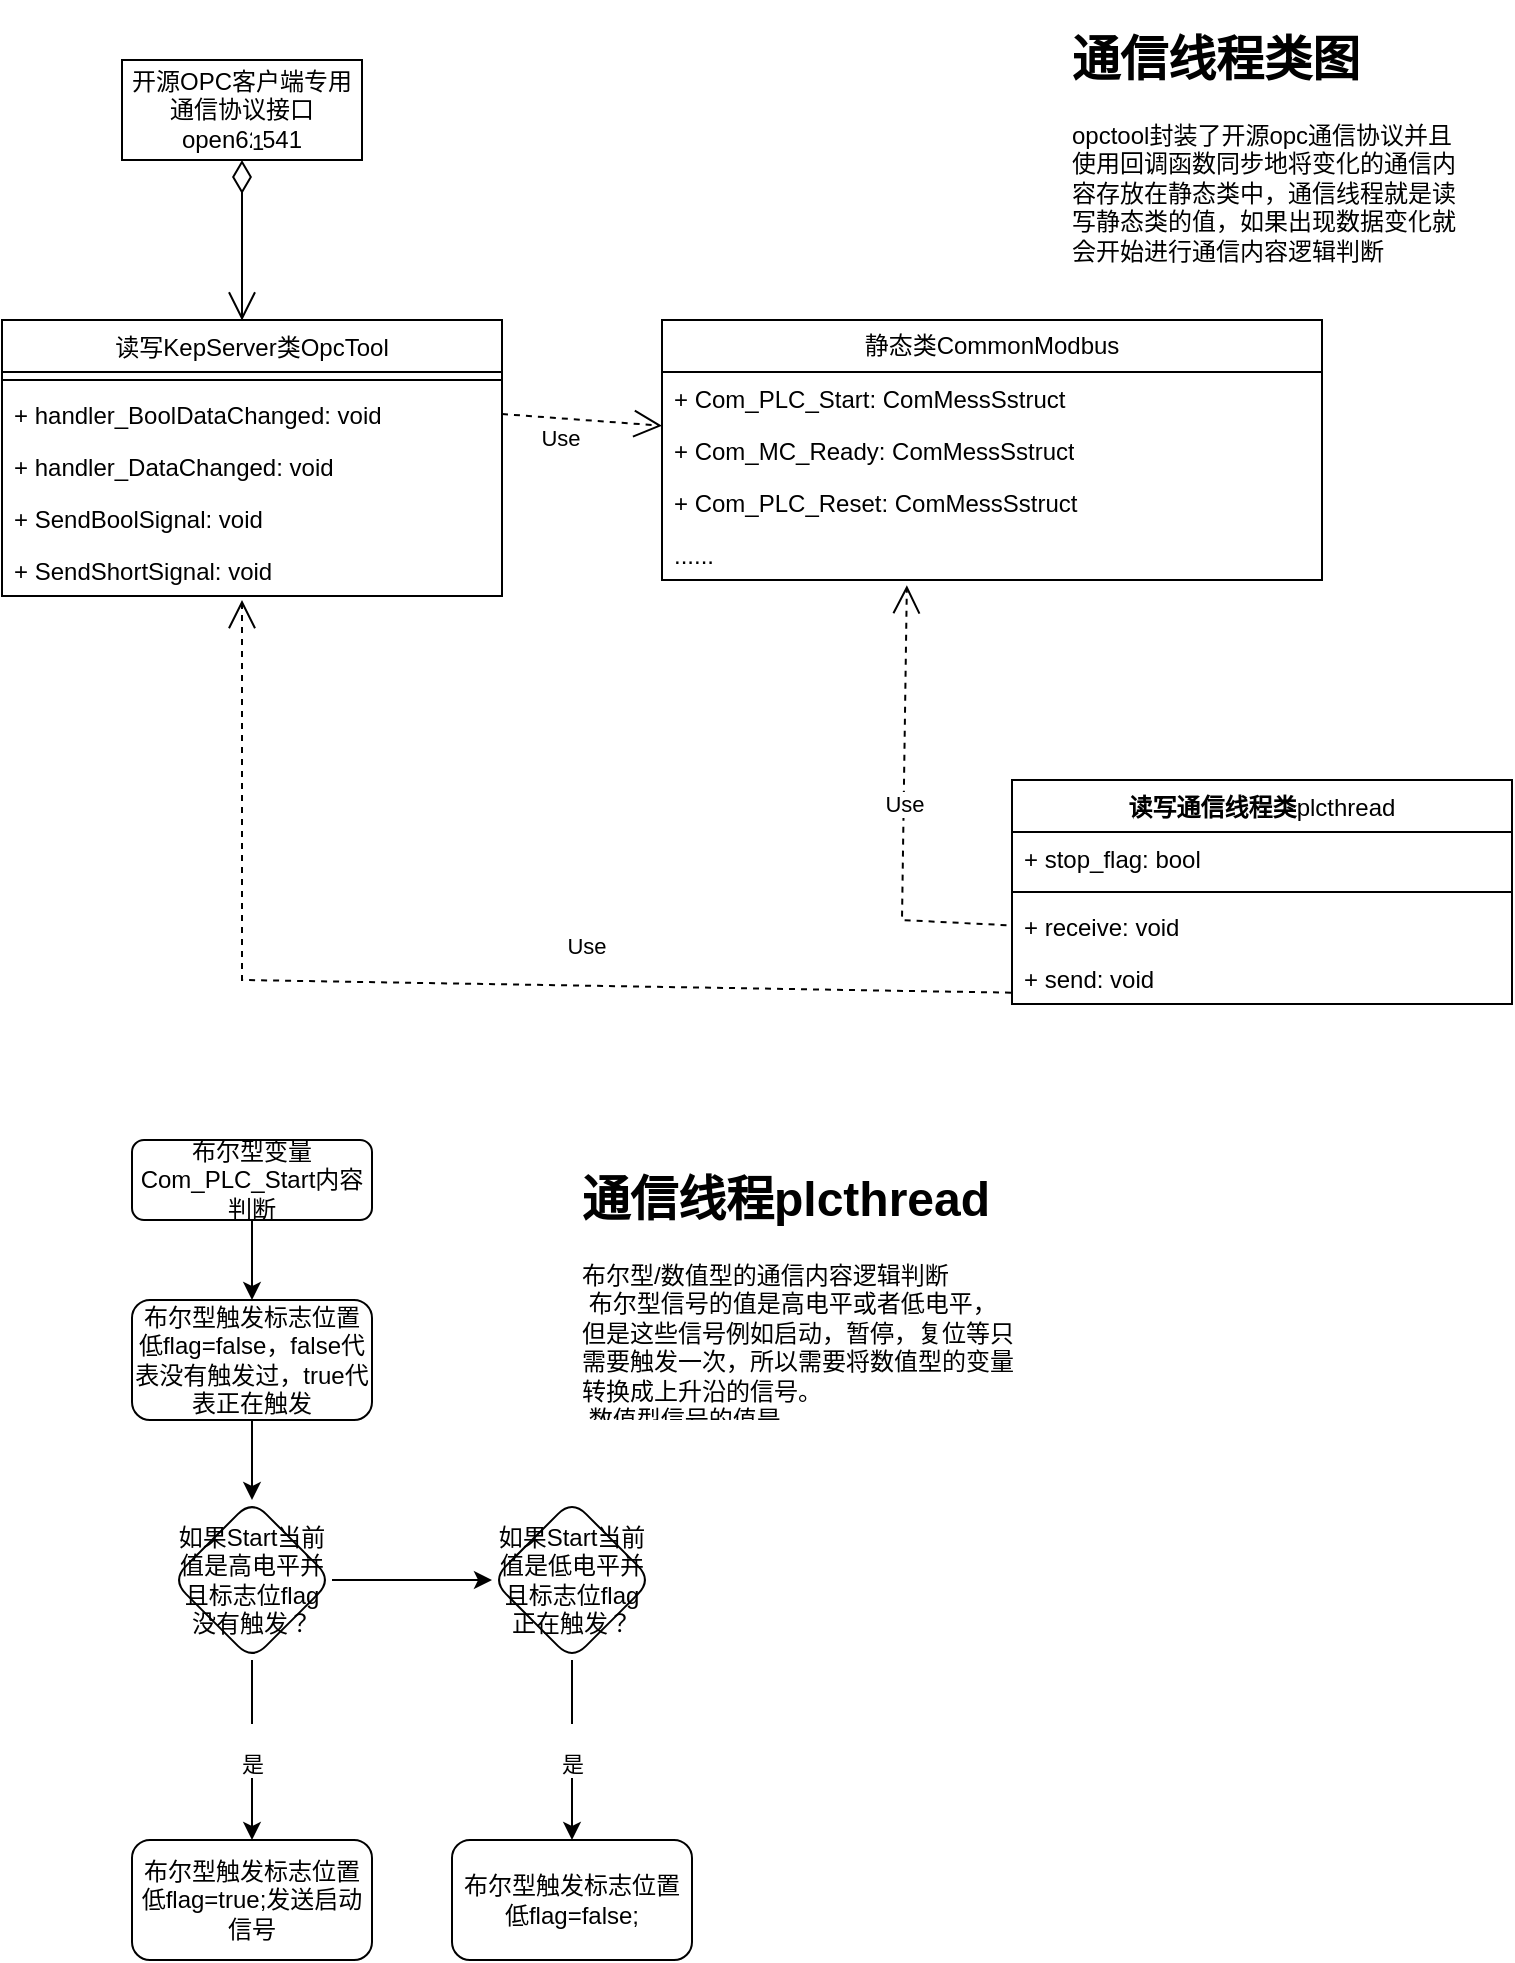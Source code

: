 <mxfile version="21.3.3" type="github">
  <diagram id="C5RBs43oDa-KdzZeNtuy" name="Page-1">
    <mxGraphModel dx="988" dy="535" grid="1" gridSize="10" guides="1" tooltips="1" connect="1" arrows="1" fold="1" page="1" pageScale="1" pageWidth="827" pageHeight="1169" math="0" shadow="0">
      <root>
        <mxCell id="WIyWlLk6GJQsqaUBKTNV-0" />
        <mxCell id="WIyWlLk6GJQsqaUBKTNV-1" parent="WIyWlLk6GJQsqaUBKTNV-0" />
        <mxCell id="-CUF5e7ndzkKFXifJuJV-34" value="" style="edgeStyle=orthogonalEdgeStyle;rounded=0;orthogonalLoop=1;jettySize=auto;html=1;" edge="1" parent="WIyWlLk6GJQsqaUBKTNV-1" source="WIyWlLk6GJQsqaUBKTNV-3" target="-CUF5e7ndzkKFXifJuJV-33">
          <mxGeometry relative="1" as="geometry" />
        </mxCell>
        <mxCell id="WIyWlLk6GJQsqaUBKTNV-3" value="布尔型变量Com_PLC_Start内容判断" style="rounded=1;whiteSpace=wrap;html=1;fontSize=12;glass=0;strokeWidth=1;shadow=0;" parent="WIyWlLk6GJQsqaUBKTNV-1" vertex="1">
          <mxGeometry x="115" y="670" width="120" height="40" as="geometry" />
        </mxCell>
        <mxCell id="-CUF5e7ndzkKFXifJuJV-0" value="&lt;h1&gt;通信线程plcthread&lt;/h1&gt;&lt;div&gt;布尔型/数值型的通信内容逻辑判断&lt;/div&gt;&lt;div&gt;&lt;span style=&quot;white-space: pre;&quot;&gt;	&lt;/span&gt;布尔型信号的值是高电平或者低电平，但是这些信号例如启动，暂停，复位等只需要触发一次，所以需要将数值型的变量转换成上升沿的信号。&lt;/div&gt;&lt;div&gt;&lt;span style=&quot;white-space: pre;&quot;&gt;	&lt;/span&gt;数值型信号的值是&lt;br&gt;&lt;/div&gt;" style="text;html=1;strokeColor=none;fillColor=none;spacing=5;spacingTop=-20;whiteSpace=wrap;overflow=hidden;rounded=0;" vertex="1" parent="WIyWlLk6GJQsqaUBKTNV-1">
          <mxGeometry x="335" y="680" width="225" height="130" as="geometry" />
        </mxCell>
        <mxCell id="-CUF5e7ndzkKFXifJuJV-1" value="静态类CommonModbus" style="swimlane;fontStyle=0;childLayout=stackLayout;horizontal=1;startSize=26;fillColor=none;horizontalStack=0;resizeParent=1;resizeParentMax=0;resizeLast=0;collapsible=1;marginBottom=0;whiteSpace=wrap;html=1;" vertex="1" parent="WIyWlLk6GJQsqaUBKTNV-1">
          <mxGeometry x="380" y="260" width="330" height="130" as="geometry" />
        </mxCell>
        <mxCell id="-CUF5e7ndzkKFXifJuJV-2" value="+ Com_PLC_Start:&amp;nbsp;ComMessSstruct" style="text;strokeColor=none;fillColor=none;align=left;verticalAlign=top;spacingLeft=4;spacingRight=4;overflow=hidden;rotatable=0;points=[[0,0.5],[1,0.5]];portConstraint=eastwest;whiteSpace=wrap;html=1;" vertex="1" parent="-CUF5e7ndzkKFXifJuJV-1">
          <mxGeometry y="26" width="330" height="26" as="geometry" />
        </mxCell>
        <mxCell id="-CUF5e7ndzkKFXifJuJV-3" value="+ Com_MC_Ready: ComMessSstruct" style="text;strokeColor=none;fillColor=none;align=left;verticalAlign=top;spacingLeft=4;spacingRight=4;overflow=hidden;rotatable=0;points=[[0,0.5],[1,0.5]];portConstraint=eastwest;whiteSpace=wrap;html=1;" vertex="1" parent="-CUF5e7ndzkKFXifJuJV-1">
          <mxGeometry y="52" width="330" height="26" as="geometry" />
        </mxCell>
        <mxCell id="-CUF5e7ndzkKFXifJuJV-4" value="+ Com_PLC_Reset: ComMessSstruct" style="text;strokeColor=none;fillColor=none;align=left;verticalAlign=top;spacingLeft=4;spacingRight=4;overflow=hidden;rotatable=0;points=[[0,0.5],[1,0.5]];portConstraint=eastwest;whiteSpace=wrap;html=1;" vertex="1" parent="-CUF5e7ndzkKFXifJuJV-1">
          <mxGeometry y="78" width="330" height="26" as="geometry" />
        </mxCell>
        <mxCell id="-CUF5e7ndzkKFXifJuJV-9" value="......" style="text;strokeColor=none;fillColor=none;align=left;verticalAlign=top;spacingLeft=4;spacingRight=4;overflow=hidden;rotatable=0;points=[[0,0.5],[1,0.5]];portConstraint=eastwest;whiteSpace=wrap;html=1;" vertex="1" parent="-CUF5e7ndzkKFXifJuJV-1">
          <mxGeometry y="104" width="330" height="26" as="geometry" />
        </mxCell>
        <mxCell id="-CUF5e7ndzkKFXifJuJV-5" value="&lt;span style=&quot;font-weight: normal;&quot;&gt;读写KepServer类OpcTool&lt;/span&gt;" style="swimlane;fontStyle=1;align=center;verticalAlign=top;childLayout=stackLayout;horizontal=1;startSize=26;horizontalStack=0;resizeParent=1;resizeParentMax=0;resizeLast=0;collapsible=1;marginBottom=0;whiteSpace=wrap;html=1;" vertex="1" parent="WIyWlLk6GJQsqaUBKTNV-1">
          <mxGeometry x="50" y="260" width="250" height="138" as="geometry" />
        </mxCell>
        <mxCell id="-CUF5e7ndzkKFXifJuJV-7" value="" style="line;strokeWidth=1;fillColor=none;align=left;verticalAlign=middle;spacingTop=-1;spacingLeft=3;spacingRight=3;rotatable=0;labelPosition=right;points=[];portConstraint=eastwest;strokeColor=inherit;" vertex="1" parent="-CUF5e7ndzkKFXifJuJV-5">
          <mxGeometry y="26" width="250" height="8" as="geometry" />
        </mxCell>
        <mxCell id="-CUF5e7ndzkKFXifJuJV-8" value="+ handler_BoolDataChanged: void" style="text;strokeColor=none;fillColor=none;align=left;verticalAlign=top;spacingLeft=4;spacingRight=4;overflow=hidden;rotatable=0;points=[[0,0.5],[1,0.5]];portConstraint=eastwest;whiteSpace=wrap;html=1;" vertex="1" parent="-CUF5e7ndzkKFXifJuJV-5">
          <mxGeometry y="34" width="250" height="26" as="geometry" />
        </mxCell>
        <mxCell id="-CUF5e7ndzkKFXifJuJV-6" value="+ handler_DataChanged: void" style="text;strokeColor=none;fillColor=none;align=left;verticalAlign=top;spacingLeft=4;spacingRight=4;overflow=hidden;rotatable=0;points=[[0,0.5],[1,0.5]];portConstraint=eastwest;whiteSpace=wrap;html=1;" vertex="1" parent="-CUF5e7ndzkKFXifJuJV-5">
          <mxGeometry y="60" width="250" height="26" as="geometry" />
        </mxCell>
        <mxCell id="-CUF5e7ndzkKFXifJuJV-14" value="+ SendBoolSignal: void" style="text;strokeColor=none;fillColor=none;align=left;verticalAlign=top;spacingLeft=4;spacingRight=4;overflow=hidden;rotatable=0;points=[[0,0.5],[1,0.5]];portConstraint=eastwest;whiteSpace=wrap;html=1;" vertex="1" parent="-CUF5e7ndzkKFXifJuJV-5">
          <mxGeometry y="86" width="250" height="26" as="geometry" />
        </mxCell>
        <mxCell id="-CUF5e7ndzkKFXifJuJV-15" value="+ SendShortSignal: void" style="text;strokeColor=none;fillColor=none;align=left;verticalAlign=top;spacingLeft=4;spacingRight=4;overflow=hidden;rotatable=0;points=[[0,0.5],[1,0.5]];portConstraint=eastwest;whiteSpace=wrap;html=1;" vertex="1" parent="-CUF5e7ndzkKFXifJuJV-5">
          <mxGeometry y="112" width="250" height="26" as="geometry" />
        </mxCell>
        <mxCell id="-CUF5e7ndzkKFXifJuJV-16" value="开源OPC客户端专用通信协议接口open62541" style="html=1;whiteSpace=wrap;" vertex="1" parent="WIyWlLk6GJQsqaUBKTNV-1">
          <mxGeometry x="110" y="130" width="120" height="50" as="geometry" />
        </mxCell>
        <mxCell id="-CUF5e7ndzkKFXifJuJV-17" value="1" style="endArrow=open;html=1;endSize=12;startArrow=diamondThin;startSize=14;startFill=0;edgeStyle=orthogonalEdgeStyle;align=left;verticalAlign=bottom;rounded=0;exitX=0.5;exitY=1;exitDx=0;exitDy=0;entryX=0.48;entryY=0.002;entryDx=0;entryDy=0;entryPerimeter=0;" edge="1" parent="WIyWlLk6GJQsqaUBKTNV-1" source="-CUF5e7ndzkKFXifJuJV-16" target="-CUF5e7ndzkKFXifJuJV-5">
          <mxGeometry x="-1" y="3" relative="1" as="geometry">
            <mxPoint x="320" y="130" as="sourcePoint" />
            <mxPoint x="480" y="130" as="targetPoint" />
          </mxGeometry>
        </mxCell>
        <mxCell id="-CUF5e7ndzkKFXifJuJV-18" value="Use" style="endArrow=open;endSize=12;dashed=1;html=1;rounded=0;exitX=1;exitY=0.5;exitDx=0;exitDy=0;" edge="1" parent="WIyWlLk6GJQsqaUBKTNV-1" source="-CUF5e7ndzkKFXifJuJV-8" target="-CUF5e7ndzkKFXifJuJV-1">
          <mxGeometry x="-0.254" y="-10" width="160" relative="1" as="geometry">
            <mxPoint x="190" y="470" as="sourcePoint" />
            <mxPoint x="350" y="470" as="targetPoint" />
            <Array as="points" />
            <mxPoint as="offset" />
          </mxGeometry>
        </mxCell>
        <mxCell id="-CUF5e7ndzkKFXifJuJV-19" value="&lt;h1&gt;通信线程类图&lt;/h1&gt;&lt;p&gt;opctool封装了开源opc通信协议并且使用回调函数同步地将变化的通信内容存放在静态类中，通信线程就是读写静态类的值，如果出现数据变化就会开始进行通信内容逻辑判断&lt;/p&gt;" style="text;html=1;strokeColor=none;fillColor=none;spacing=5;spacingTop=-20;whiteSpace=wrap;overflow=hidden;rounded=0;" vertex="1" parent="WIyWlLk6GJQsqaUBKTNV-1">
          <mxGeometry x="580" y="110" width="200" height="140" as="geometry" />
        </mxCell>
        <mxCell id="-CUF5e7ndzkKFXifJuJV-20" value="读写通信线程类&lt;span style=&quot;font-weight: 400;&quot;&gt;plc&lt;/span&gt;&lt;span style=&quot;font-weight: normal;&quot;&gt;thread&lt;/span&gt;" style="swimlane;fontStyle=1;align=center;verticalAlign=top;childLayout=stackLayout;horizontal=1;startSize=26;horizontalStack=0;resizeParent=1;resizeParentMax=0;resizeLast=0;collapsible=1;marginBottom=0;whiteSpace=wrap;html=1;" vertex="1" parent="WIyWlLk6GJQsqaUBKTNV-1">
          <mxGeometry x="555" y="490" width="250" height="112" as="geometry" />
        </mxCell>
        <mxCell id="-CUF5e7ndzkKFXifJuJV-21" value="+ stop_flag: bool" style="text;strokeColor=none;fillColor=none;align=left;verticalAlign=top;spacingLeft=4;spacingRight=4;overflow=hidden;rotatable=0;points=[[0,0.5],[1,0.5]];portConstraint=eastwest;whiteSpace=wrap;html=1;" vertex="1" parent="-CUF5e7ndzkKFXifJuJV-20">
          <mxGeometry y="26" width="250" height="26" as="geometry" />
        </mxCell>
        <mxCell id="-CUF5e7ndzkKFXifJuJV-22" value="" style="line;strokeWidth=1;fillColor=none;align=left;verticalAlign=middle;spacingTop=-1;spacingLeft=3;spacingRight=3;rotatable=0;labelPosition=right;points=[];portConstraint=eastwest;strokeColor=inherit;" vertex="1" parent="-CUF5e7ndzkKFXifJuJV-20">
          <mxGeometry y="52" width="250" height="8" as="geometry" />
        </mxCell>
        <mxCell id="-CUF5e7ndzkKFXifJuJV-23" value="+ receive: void" style="text;strokeColor=none;fillColor=none;align=left;verticalAlign=top;spacingLeft=4;spacingRight=4;overflow=hidden;rotatable=0;points=[[0,0.5],[1,0.5]];portConstraint=eastwest;whiteSpace=wrap;html=1;" vertex="1" parent="-CUF5e7ndzkKFXifJuJV-20">
          <mxGeometry y="60" width="250" height="26" as="geometry" />
        </mxCell>
        <mxCell id="-CUF5e7ndzkKFXifJuJV-24" value="+ send: void" style="text;strokeColor=none;fillColor=none;align=left;verticalAlign=top;spacingLeft=4;spacingRight=4;overflow=hidden;rotatable=0;points=[[0,0.5],[1,0.5]];portConstraint=eastwest;whiteSpace=wrap;html=1;" vertex="1" parent="-CUF5e7ndzkKFXifJuJV-20">
          <mxGeometry y="86" width="250" height="26" as="geometry" />
        </mxCell>
        <mxCell id="-CUF5e7ndzkKFXifJuJV-26" value="Use" style="endArrow=open;endSize=12;dashed=1;html=1;rounded=0;exitX=-0.002;exitY=0.782;exitDx=0;exitDy=0;exitPerimeter=0;" edge="1" parent="WIyWlLk6GJQsqaUBKTNV-1" source="-CUF5e7ndzkKFXifJuJV-24">
          <mxGeometry x="-0.261" y="-20" width="160" relative="1" as="geometry">
            <mxPoint x="150" y="490" as="sourcePoint" />
            <mxPoint x="170" y="400" as="targetPoint" />
            <Array as="points">
              <mxPoint x="170" y="590" />
            </Array>
            <mxPoint as="offset" />
          </mxGeometry>
        </mxCell>
        <mxCell id="-CUF5e7ndzkKFXifJuJV-30" value="Use" style="endArrow=open;endSize=12;dashed=1;html=1;rounded=0;exitX=-0.011;exitY=0.485;exitDx=0;exitDy=0;exitPerimeter=0;entryX=0.371;entryY=1.101;entryDx=0;entryDy=0;entryPerimeter=0;" edge="1" parent="WIyWlLk6GJQsqaUBKTNV-1" source="-CUF5e7ndzkKFXifJuJV-23" target="-CUF5e7ndzkKFXifJuJV-9">
          <mxGeometry width="160" relative="1" as="geometry">
            <mxPoint x="420" y="530" as="sourcePoint" />
            <mxPoint x="390" y="470" as="targetPoint" />
            <Array as="points">
              <mxPoint x="500" y="560" />
            </Array>
          </mxGeometry>
        </mxCell>
        <mxCell id="-CUF5e7ndzkKFXifJuJV-36" value="" style="edgeStyle=orthogonalEdgeStyle;rounded=0;orthogonalLoop=1;jettySize=auto;html=1;" edge="1" parent="WIyWlLk6GJQsqaUBKTNV-1" source="-CUF5e7ndzkKFXifJuJV-33" target="-CUF5e7ndzkKFXifJuJV-35">
          <mxGeometry relative="1" as="geometry" />
        </mxCell>
        <mxCell id="-CUF5e7ndzkKFXifJuJV-33" value="布尔型触发标志位置低flag=false，false代表没有触发过，true代表正在触发" style="whiteSpace=wrap;html=1;rounded=1;glass=0;strokeWidth=1;shadow=0;" vertex="1" parent="WIyWlLk6GJQsqaUBKTNV-1">
          <mxGeometry x="115" y="750" width="120" height="60" as="geometry" />
        </mxCell>
        <mxCell id="-CUF5e7ndzkKFXifJuJV-38" value="&lt;br&gt;是" style="edgeStyle=orthogonalEdgeStyle;rounded=0;orthogonalLoop=1;jettySize=auto;html=1;" edge="1" parent="WIyWlLk6GJQsqaUBKTNV-1" source="-CUF5e7ndzkKFXifJuJV-35" target="-CUF5e7ndzkKFXifJuJV-37">
          <mxGeometry relative="1" as="geometry" />
        </mxCell>
        <mxCell id="-CUF5e7ndzkKFXifJuJV-42" value="" style="edgeStyle=orthogonalEdgeStyle;rounded=0;orthogonalLoop=1;jettySize=auto;html=1;" edge="1" parent="WIyWlLk6GJQsqaUBKTNV-1" source="-CUF5e7ndzkKFXifJuJV-35" target="-CUF5e7ndzkKFXifJuJV-41">
          <mxGeometry relative="1" as="geometry" />
        </mxCell>
        <mxCell id="-CUF5e7ndzkKFXifJuJV-35" value="如果Start当前值是高电平并且标志位flag没有触发？" style="rhombus;whiteSpace=wrap;html=1;rounded=1;glass=0;strokeWidth=1;shadow=0;" vertex="1" parent="WIyWlLk6GJQsqaUBKTNV-1">
          <mxGeometry x="135" y="850" width="80" height="80" as="geometry" />
        </mxCell>
        <mxCell id="-CUF5e7ndzkKFXifJuJV-37" value="布尔型触发标志位置低flag=true;发送启动信号" style="whiteSpace=wrap;html=1;rounded=1;glass=0;strokeWidth=1;shadow=0;" vertex="1" parent="WIyWlLk6GJQsqaUBKTNV-1">
          <mxGeometry x="115" y="1020" width="120" height="60" as="geometry" />
        </mxCell>
        <mxCell id="-CUF5e7ndzkKFXifJuJV-44" value="&lt;br&gt;是" style="edgeStyle=orthogonalEdgeStyle;rounded=0;orthogonalLoop=1;jettySize=auto;html=1;" edge="1" parent="WIyWlLk6GJQsqaUBKTNV-1" source="-CUF5e7ndzkKFXifJuJV-41" target="-CUF5e7ndzkKFXifJuJV-43">
          <mxGeometry relative="1" as="geometry" />
        </mxCell>
        <mxCell id="-CUF5e7ndzkKFXifJuJV-41" value="如果Start当前值是低电平并且标志位flag正在触发？" style="rhombus;whiteSpace=wrap;html=1;rounded=1;glass=0;strokeWidth=1;shadow=0;" vertex="1" parent="WIyWlLk6GJQsqaUBKTNV-1">
          <mxGeometry x="295" y="850" width="80" height="80" as="geometry" />
        </mxCell>
        <mxCell id="-CUF5e7ndzkKFXifJuJV-43" value="布尔型触发标志位置低flag=false;" style="whiteSpace=wrap;html=1;rounded=1;glass=0;strokeWidth=1;shadow=0;" vertex="1" parent="WIyWlLk6GJQsqaUBKTNV-1">
          <mxGeometry x="275" y="1020" width="120" height="60" as="geometry" />
        </mxCell>
      </root>
    </mxGraphModel>
  </diagram>
</mxfile>
